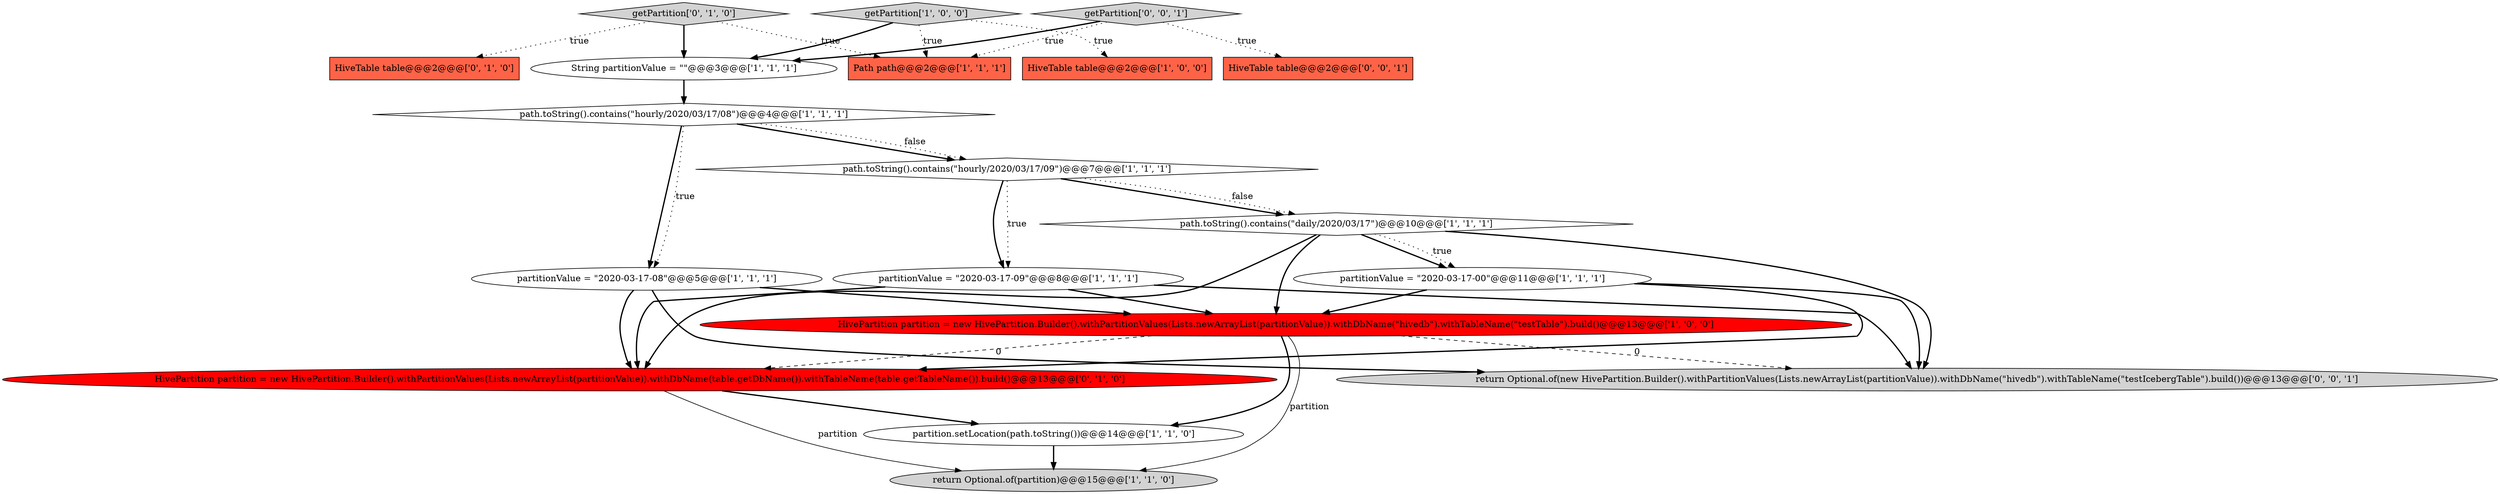 digraph {
17 [style = filled, label = "return Optional.of(new HivePartition.Builder().withPartitionValues(Lists.newArrayList(partitionValue)).withDbName(\"hivedb\").withTableName(\"testIcebergTable\").build())@@@13@@@['0', '0', '1']", fillcolor = lightgray, shape = ellipse image = "AAA0AAABBB3BBB"];
15 [style = filled, label = "getPartition['0', '1', '0']", fillcolor = lightgray, shape = diamond image = "AAA0AAABBB2BBB"];
5 [style = filled, label = "partitionValue = \"2020-03-17-09\"@@@8@@@['1', '1', '1']", fillcolor = white, shape = ellipse image = "AAA0AAABBB1BBB"];
11 [style = filled, label = "path.toString().contains(\"hourly/2020/03/17/08\")@@@4@@@['1', '1', '1']", fillcolor = white, shape = diamond image = "AAA0AAABBB1BBB"];
7 [style = filled, label = "partitionValue = \"2020-03-17-08\"@@@5@@@['1', '1', '1']", fillcolor = white, shape = ellipse image = "AAA0AAABBB1BBB"];
2 [style = filled, label = "HiveTable table@@@2@@@['1', '0', '0']", fillcolor = tomato, shape = box image = "AAA0AAABBB1BBB"];
13 [style = filled, label = "HiveTable table@@@2@@@['0', '1', '0']", fillcolor = tomato, shape = box image = "AAA0AAABBB2BBB"];
1 [style = filled, label = "partition.setLocation(path.toString())@@@14@@@['1', '1', '0']", fillcolor = white, shape = ellipse image = "AAA0AAABBB1BBB"];
6 [style = filled, label = "partitionValue = \"2020-03-17-00\"@@@11@@@['1', '1', '1']", fillcolor = white, shape = ellipse image = "AAA0AAABBB1BBB"];
8 [style = filled, label = "getPartition['1', '0', '0']", fillcolor = lightgray, shape = diamond image = "AAA0AAABBB1BBB"];
9 [style = filled, label = "return Optional.of(partition)@@@15@@@['1', '1', '0']", fillcolor = lightgray, shape = ellipse image = "AAA0AAABBB1BBB"];
18 [style = filled, label = "HiveTable table@@@2@@@['0', '0', '1']", fillcolor = tomato, shape = box image = "AAA0AAABBB3BBB"];
0 [style = filled, label = "String partitionValue = \"\"@@@3@@@['1', '1', '1']", fillcolor = white, shape = ellipse image = "AAA0AAABBB1BBB"];
3 [style = filled, label = "path.toString().contains(\"hourly/2020/03/17/09\")@@@7@@@['1', '1', '1']", fillcolor = white, shape = diamond image = "AAA0AAABBB1BBB"];
4 [style = filled, label = "Path path@@@2@@@['1', '1', '1']", fillcolor = tomato, shape = box image = "AAA0AAABBB1BBB"];
14 [style = filled, label = "HivePartition partition = new HivePartition.Builder().withPartitionValues(Lists.newArrayList(partitionValue)).withDbName(table.getDbName()).withTableName(table.getTableName()).build()@@@13@@@['0', '1', '0']", fillcolor = red, shape = ellipse image = "AAA1AAABBB2BBB"];
10 [style = filled, label = "HivePartition partition = new HivePartition.Builder().withPartitionValues(Lists.newArrayList(partitionValue)).withDbName(\"hivedb\").withTableName(\"testTable\").build()@@@13@@@['1', '0', '0']", fillcolor = red, shape = ellipse image = "AAA1AAABBB1BBB"];
12 [style = filled, label = "path.toString().contains(\"daily/2020/03/17\")@@@10@@@['1', '1', '1']", fillcolor = white, shape = diamond image = "AAA0AAABBB1BBB"];
16 [style = filled, label = "getPartition['0', '0', '1']", fillcolor = lightgray, shape = diamond image = "AAA0AAABBB3BBB"];
6->17 [style = bold, label=""];
11->7 [style = dotted, label="true"];
5->10 [style = bold, label=""];
16->0 [style = bold, label=""];
7->17 [style = bold, label=""];
7->10 [style = bold, label=""];
8->2 [style = dotted, label="true"];
12->17 [style = bold, label=""];
0->11 [style = bold, label=""];
10->9 [style = solid, label="partition"];
3->12 [style = bold, label=""];
5->14 [style = bold, label=""];
16->4 [style = dotted, label="true"];
12->6 [style = bold, label=""];
5->17 [style = bold, label=""];
8->4 [style = dotted, label="true"];
15->4 [style = dotted, label="true"];
1->9 [style = bold, label=""];
14->1 [style = bold, label=""];
15->13 [style = dotted, label="true"];
7->14 [style = bold, label=""];
3->12 [style = dotted, label="false"];
8->0 [style = bold, label=""];
6->14 [style = bold, label=""];
3->5 [style = bold, label=""];
12->10 [style = bold, label=""];
3->5 [style = dotted, label="true"];
11->3 [style = bold, label=""];
12->6 [style = dotted, label="true"];
15->0 [style = bold, label=""];
6->10 [style = bold, label=""];
12->14 [style = bold, label=""];
10->17 [style = dashed, label="0"];
11->3 [style = dotted, label="false"];
10->1 [style = bold, label=""];
14->9 [style = solid, label="partition"];
10->14 [style = dashed, label="0"];
11->7 [style = bold, label=""];
16->18 [style = dotted, label="true"];
}
